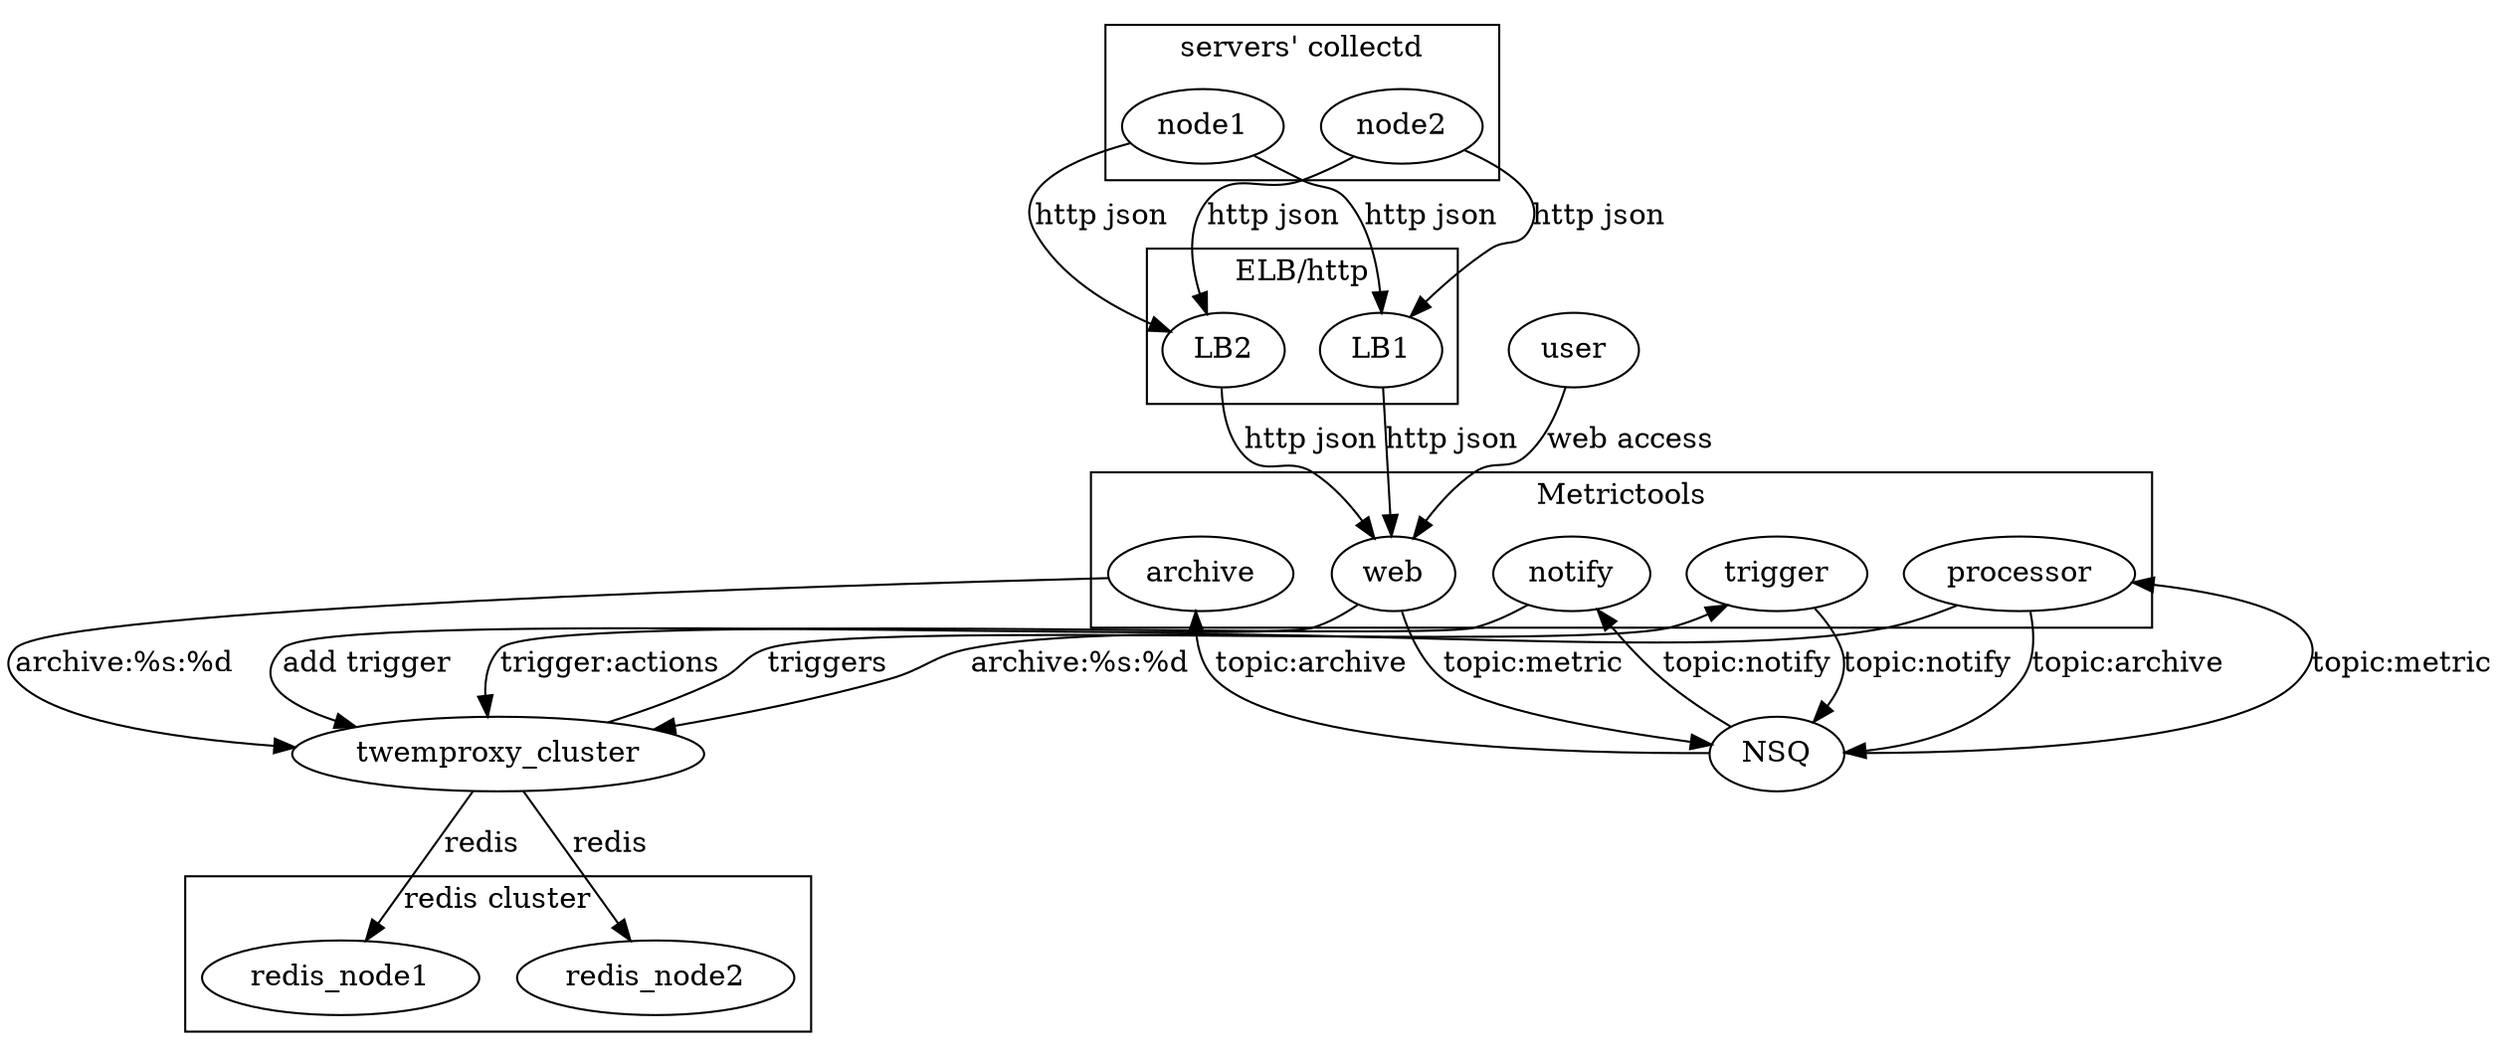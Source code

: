 digraph {
        subgraph cluster_0 {
                label="servers' collectd";
                node1, node2
        }
        subgraph cluster_1 {
                label="ELB/http";
                LB1, LB2
        }
        node1 -> LB1[label="http json",weight="1"];
        node1 -> LB2[label="http json",weight="1"];
        node2 -> LB1[label="http json",weight="1"];
        node2 -> LB2[label="http json",weight="1"];
        LB1 -> web[label="http json",weight="1"];
        LB2 -> web[label="http json",weight="1"];
        subgraph cluster_2 {
                label="Metrictools";
                processor,trigger,archive,notify,web
        }
        subgraph cluster_4 {
                label="redis cluster";
                redis_node1, redis_node2
        }
        NSQ -> processor[label="topic:metric",weight="1"];
        processor -> NSQ[label="topic:archive",weight="1"];
        NSQ -> archive[label="topic:archive",weight="1"];
        processor -> twemproxy_cluster[label="archive:%s:%d",weight="1"];
        archive -> twemproxy_cluster[label="archive:%s:%d",weight="1"];
        twemproxy_cluster -> trigger[label="triggers",weight="1"];
        twemproxy_cluster -> redis_node1[label="redis",weight="1"];
        twemproxy_cluster -> redis_node2[label="redis",weight="1"];
        trigger -> NSQ[label="topic:notify",weight="1"];
        NSQ -> notify[label="topic:notify",weight="1"];
        notify -> twemproxy_cluster[label="trigger:actions",weight="1"];
        web -> twemproxy_cluster[label="add trigger", weight="1"];
        web -> NSQ[label="topic:metric", weight="1"];
        user -> web[label="web access", weight="1"];
}
